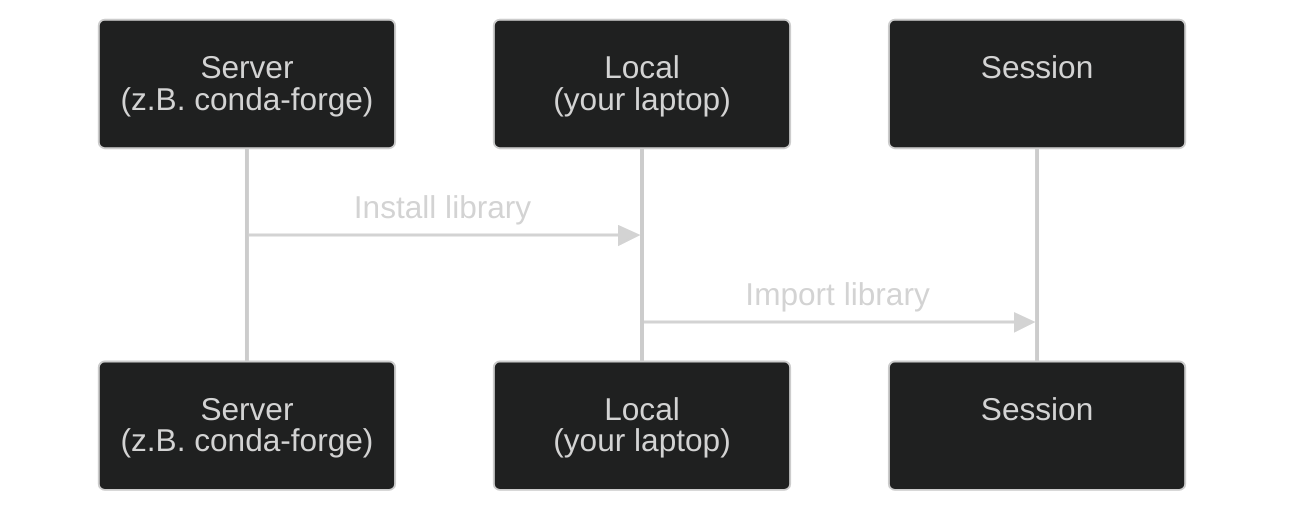 %%{init: {'theme': 'dark', 'themeVariables': { 'primaryTextColor': 'white'}}}%%
sequenceDiagram
    participant A as Server<br>(z.B. conda-forge)
    participant B as Local<br>(your laptop)
    participant C as Session<br>

    A->> B: Install library
    B->> C: Import library
